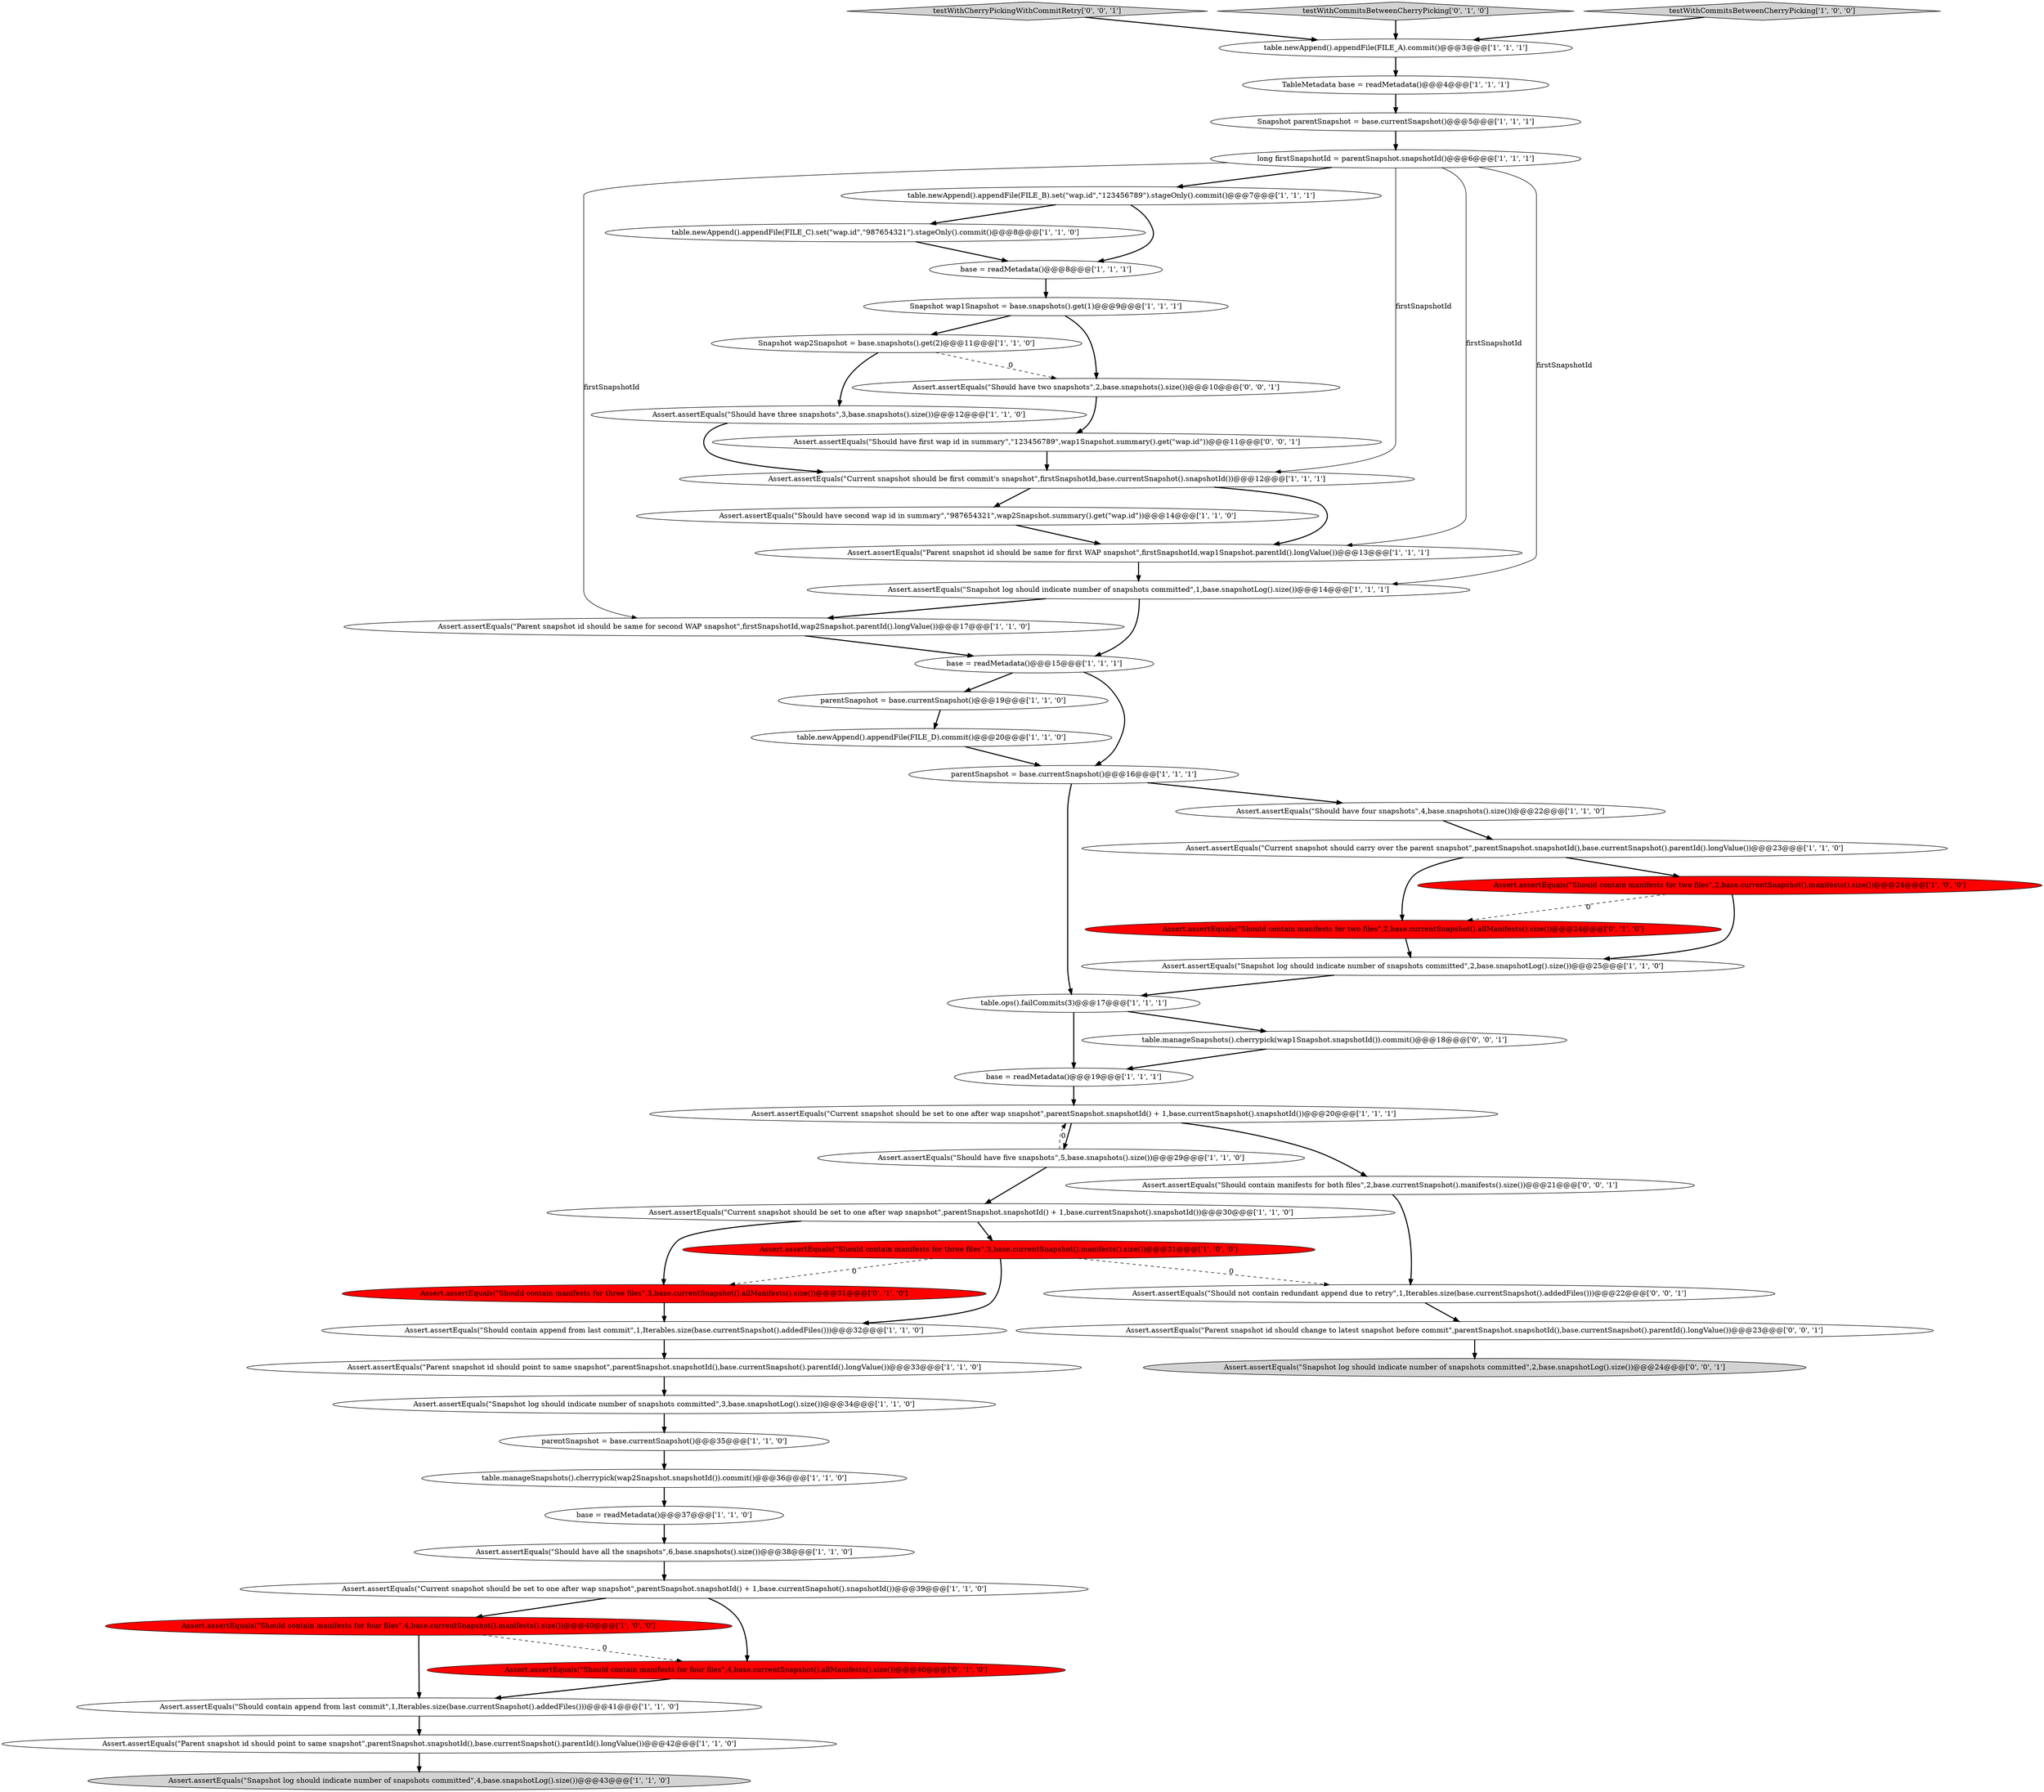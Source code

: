 digraph {
6 [style = filled, label = "Snapshot wap2Snapshot = base.snapshots().get(2)@@@11@@@['1', '1', '0']", fillcolor = white, shape = ellipse image = "AAA0AAABBB1BBB"];
34 [style = filled, label = "parentSnapshot = base.currentSnapshot()@@@19@@@['1', '1', '0']", fillcolor = white, shape = ellipse image = "AAA0AAABBB1BBB"];
0 [style = filled, label = "Snapshot parentSnapshot = base.currentSnapshot()@@@5@@@['1', '1', '1']", fillcolor = white, shape = ellipse image = "AAA0AAABBB1BBB"];
30 [style = filled, label = "Assert.assertEquals(\"Current snapshot should be set to one after wap snapshot\",parentSnapshot.snapshotId() + 1,base.currentSnapshot().snapshotId())@@@39@@@['1', '1', '0']", fillcolor = white, shape = ellipse image = "AAA0AAABBB1BBB"];
5 [style = filled, label = "Assert.assertEquals(\"Should have five snapshots\",5,base.snapshots().size())@@@29@@@['1', '1', '0']", fillcolor = white, shape = ellipse image = "AAA0AAABBB1BBB"];
8 [style = filled, label = "base = readMetadata()@@@15@@@['1', '1', '1']", fillcolor = white, shape = ellipse image = "AAA0AAABBB1BBB"];
15 [style = filled, label = "Assert.assertEquals(\"Should have second wap id in summary\",\"987654321\",wap2Snapshot.summary().get(\"wap.id\"))@@@14@@@['1', '1', '0']", fillcolor = white, shape = ellipse image = "AAA0AAABBB1BBB"];
11 [style = filled, label = "Snapshot wap1Snapshot = base.snapshots().get(1)@@@9@@@['1', '1', '1']", fillcolor = white, shape = ellipse image = "AAA0AAABBB1BBB"];
1 [style = filled, label = "Assert.assertEquals(\"Current snapshot should carry over the parent snapshot\",parentSnapshot.snapshotId(),base.currentSnapshot().parentId().longValue())@@@23@@@['1', '1', '0']", fillcolor = white, shape = ellipse image = "AAA0AAABBB1BBB"];
19 [style = filled, label = "TableMetadata base = readMetadata()@@@4@@@['1', '1', '1']", fillcolor = white, shape = ellipse image = "AAA0AAABBB1BBB"];
22 [style = filled, label = "table.ops().failCommits(3)@@@17@@@['1', '1', '1']", fillcolor = white, shape = ellipse image = "AAA0AAABBB1BBB"];
52 [style = filled, label = "testWithCherryPickingWithCommitRetry['0', '0', '1']", fillcolor = lightgray, shape = diamond image = "AAA0AAABBB3BBB"];
4 [style = filled, label = "base = readMetadata()@@@19@@@['1', '1', '1']", fillcolor = white, shape = ellipse image = "AAA0AAABBB1BBB"];
46 [style = filled, label = "Assert.assertEquals(\"Parent snapshot id should change to latest snapshot before commit\",parentSnapshot.snapshotId(),base.currentSnapshot().parentId().longValue())@@@23@@@['0', '0', '1']", fillcolor = white, shape = ellipse image = "AAA0AAABBB3BBB"];
44 [style = filled, label = "testWithCommitsBetweenCherryPicking['0', '1', '0']", fillcolor = lightgray, shape = diamond image = "AAA0AAABBB2BBB"];
20 [style = filled, label = "Assert.assertEquals(\"Should contain append from last commit\",1,Iterables.size(base.currentSnapshot().addedFiles()))@@@32@@@['1', '1', '0']", fillcolor = white, shape = ellipse image = "AAA0AAABBB1BBB"];
31 [style = filled, label = "Assert.assertEquals(\"Snapshot log should indicate number of snapshots committed\",3,base.snapshotLog().size())@@@34@@@['1', '1', '0']", fillcolor = white, shape = ellipse image = "AAA0AAABBB1BBB"];
29 [style = filled, label = "Assert.assertEquals(\"Should have four snapshots\",4,base.snapshots().size())@@@22@@@['1', '1', '0']", fillcolor = white, shape = ellipse image = "AAA0AAABBB1BBB"];
42 [style = filled, label = "Assert.assertEquals(\"Should contain manifests for three files\",3,base.currentSnapshot().allManifests().size())@@@31@@@['0', '1', '0']", fillcolor = red, shape = ellipse image = "AAA1AAABBB2BBB"];
36 [style = filled, label = "Assert.assertEquals(\"Should have three snapshots\",3,base.snapshots().size())@@@12@@@['1', '1', '0']", fillcolor = white, shape = ellipse image = "AAA0AAABBB1BBB"];
38 [style = filled, label = "table.newAppend().appendFile(FILE_D).commit()@@@20@@@['1', '1', '0']", fillcolor = white, shape = ellipse image = "AAA0AAABBB1BBB"];
7 [style = filled, label = "Assert.assertEquals(\"Should contain manifests for two files\",2,base.currentSnapshot().manifests().size())@@@24@@@['1', '0', '0']", fillcolor = red, shape = ellipse image = "AAA1AAABBB1BBB"];
23 [style = filled, label = "table.manageSnapshots().cherrypick(wap2Snapshot.snapshotId()).commit()@@@36@@@['1', '1', '0']", fillcolor = white, shape = ellipse image = "AAA0AAABBB1BBB"];
47 [style = filled, label = "Assert.assertEquals(\"Should have first wap id in summary\",\"123456789\",wap1Snapshot.summary().get(\"wap.id\"))@@@11@@@['0', '0', '1']", fillcolor = white, shape = ellipse image = "AAA0AAABBB3BBB"];
48 [style = filled, label = "Assert.assertEquals(\"Should contain manifests for both files\",2,base.currentSnapshot().manifests().size())@@@21@@@['0', '0', '1']", fillcolor = white, shape = ellipse image = "AAA0AAABBB3BBB"];
51 [style = filled, label = "table.manageSnapshots().cherrypick(wap1Snapshot.snapshotId()).commit()@@@18@@@['0', '0', '1']", fillcolor = white, shape = ellipse image = "AAA0AAABBB3BBB"];
3 [style = filled, label = "Assert.assertEquals(\"Parent snapshot id should point to same snapshot\",parentSnapshot.snapshotId(),base.currentSnapshot().parentId().longValue())@@@33@@@['1', '1', '0']", fillcolor = white, shape = ellipse image = "AAA0AAABBB1BBB"];
35 [style = filled, label = "parentSnapshot = base.currentSnapshot()@@@16@@@['1', '1', '1']", fillcolor = white, shape = ellipse image = "AAA0AAABBB1BBB"];
16 [style = filled, label = "Assert.assertEquals(\"Parent snapshot id should be same for second WAP snapshot\",firstSnapshotId,wap2Snapshot.parentId().longValue())@@@17@@@['1', '1', '0']", fillcolor = white, shape = ellipse image = "AAA0AAABBB1BBB"];
28 [style = filled, label = "Assert.assertEquals(\"Current snapshot should be set to one after wap snapshot\",parentSnapshot.snapshotId() + 1,base.currentSnapshot().snapshotId())@@@30@@@['1', '1', '0']", fillcolor = white, shape = ellipse image = "AAA0AAABBB1BBB"];
24 [style = filled, label = "Assert.assertEquals(\"Should contain manifests for four files\",4,base.currentSnapshot().manifests().size())@@@40@@@['1', '0', '0']", fillcolor = red, shape = ellipse image = "AAA1AAABBB1BBB"];
39 [style = filled, label = "Assert.assertEquals(\"Snapshot log should indicate number of snapshots committed\",2,base.snapshotLog().size())@@@25@@@['1', '1', '0']", fillcolor = white, shape = ellipse image = "AAA0AAABBB1BBB"];
33 [style = filled, label = "Assert.assertEquals(\"Current snapshot should be set to one after wap snapshot\",parentSnapshot.snapshotId() + 1,base.currentSnapshot().snapshotId())@@@20@@@['1', '1', '1']", fillcolor = white, shape = ellipse image = "AAA0AAABBB1BBB"];
12 [style = filled, label = "Assert.assertEquals(\"Should contain manifests for three files\",3,base.currentSnapshot().manifests().size())@@@31@@@['1', '0', '0']", fillcolor = red, shape = ellipse image = "AAA1AAABBB1BBB"];
37 [style = filled, label = "Assert.assertEquals(\"Parent snapshot id should be same for first WAP snapshot\",firstSnapshotId,wap1Snapshot.parentId().longValue())@@@13@@@['1', '1', '1']", fillcolor = white, shape = ellipse image = "AAA0AAABBB1BBB"];
26 [style = filled, label = "testWithCommitsBetweenCherryPicking['1', '0', '0']", fillcolor = lightgray, shape = diamond image = "AAA0AAABBB1BBB"];
41 [style = filled, label = "Assert.assertEquals(\"Parent snapshot id should point to same snapshot\",parentSnapshot.snapshotId(),base.currentSnapshot().parentId().longValue())@@@42@@@['1', '1', '0']", fillcolor = white, shape = ellipse image = "AAA0AAABBB1BBB"];
50 [style = filled, label = "Assert.assertEquals(\"Should not contain redundant append due to retry\",1,Iterables.size(base.currentSnapshot().addedFiles()))@@@22@@@['0', '0', '1']", fillcolor = white, shape = ellipse image = "AAA0AAABBB3BBB"];
40 [style = filled, label = "Assert.assertEquals(\"Snapshot log should indicate number of snapshots committed\",1,base.snapshotLog().size())@@@14@@@['1', '1', '1']", fillcolor = white, shape = ellipse image = "AAA0AAABBB1BBB"];
13 [style = filled, label = "Assert.assertEquals(\"Should contain append from last commit\",1,Iterables.size(base.currentSnapshot().addedFiles()))@@@41@@@['1', '1', '0']", fillcolor = white, shape = ellipse image = "AAA0AAABBB1BBB"];
14 [style = filled, label = "base = readMetadata()@@@8@@@['1', '1', '1']", fillcolor = white, shape = ellipse image = "AAA0AAABBB1BBB"];
10 [style = filled, label = "parentSnapshot = base.currentSnapshot()@@@35@@@['1', '1', '0']", fillcolor = white, shape = ellipse image = "AAA0AAABBB1BBB"];
45 [style = filled, label = "Assert.assertEquals(\"Should contain manifests for two files\",2,base.currentSnapshot().allManifests().size())@@@24@@@['0', '1', '0']", fillcolor = red, shape = ellipse image = "AAA1AAABBB2BBB"];
27 [style = filled, label = "table.newAppend().appendFile(FILE_A).commit()@@@3@@@['1', '1', '1']", fillcolor = white, shape = ellipse image = "AAA0AAABBB1BBB"];
25 [style = filled, label = "base = readMetadata()@@@37@@@['1', '1', '0']", fillcolor = white, shape = ellipse image = "AAA0AAABBB1BBB"];
2 [style = filled, label = "table.newAppend().appendFile(FILE_C).set(\"wap.id\",\"987654321\").stageOnly().commit()@@@8@@@['1', '1', '0']", fillcolor = white, shape = ellipse image = "AAA0AAABBB1BBB"];
43 [style = filled, label = "Assert.assertEquals(\"Should contain manifests for four files\",4,base.currentSnapshot().allManifests().size())@@@40@@@['0', '1', '0']", fillcolor = red, shape = ellipse image = "AAA1AAABBB2BBB"];
53 [style = filled, label = "Assert.assertEquals(\"Snapshot log should indicate number of snapshots committed\",2,base.snapshotLog().size())@@@24@@@['0', '0', '1']", fillcolor = lightgray, shape = ellipse image = "AAA0AAABBB3BBB"];
9 [style = filled, label = "Assert.assertEquals(\"Snapshot log should indicate number of snapshots committed\",4,base.snapshotLog().size())@@@43@@@['1', '1', '0']", fillcolor = lightgray, shape = ellipse image = "AAA0AAABBB1BBB"];
32 [style = filled, label = "long firstSnapshotId = parentSnapshot.snapshotId()@@@6@@@['1', '1', '1']", fillcolor = white, shape = ellipse image = "AAA0AAABBB1BBB"];
18 [style = filled, label = "Assert.assertEquals(\"Should have all the snapshots\",6,base.snapshots().size())@@@38@@@['1', '1', '0']", fillcolor = white, shape = ellipse image = "AAA0AAABBB1BBB"];
49 [style = filled, label = "Assert.assertEquals(\"Should have two snapshots\",2,base.snapshots().size())@@@10@@@['0', '0', '1']", fillcolor = white, shape = ellipse image = "AAA0AAABBB3BBB"];
21 [style = filled, label = "Assert.assertEquals(\"Current snapshot should be first commit's snapshot\",firstSnapshotId,base.currentSnapshot().snapshotId())@@@12@@@['1', '1', '1']", fillcolor = white, shape = ellipse image = "AAA0AAABBB1BBB"];
17 [style = filled, label = "table.newAppend().appendFile(FILE_B).set(\"wap.id\",\"123456789\").stageOnly().commit()@@@7@@@['1', '1', '1']", fillcolor = white, shape = ellipse image = "AAA0AAABBB1BBB"];
32->40 [style = solid, label="firstSnapshotId"];
8->34 [style = bold, label=""];
23->25 [style = bold, label=""];
30->24 [style = bold, label=""];
35->29 [style = bold, label=""];
51->4 [style = bold, label=""];
16->8 [style = bold, label=""];
52->27 [style = bold, label=""];
30->43 [style = bold, label=""];
3->31 [style = bold, label=""];
50->46 [style = bold, label=""];
35->22 [style = bold, label=""];
21->15 [style = bold, label=""];
11->6 [style = bold, label=""];
42->20 [style = bold, label=""];
46->53 [style = bold, label=""];
25->18 [style = bold, label=""];
12->20 [style = bold, label=""];
18->30 [style = bold, label=""];
48->50 [style = bold, label=""];
32->16 [style = solid, label="firstSnapshotId"];
41->9 [style = bold, label=""];
32->21 [style = solid, label="firstSnapshotId"];
20->3 [style = bold, label=""];
33->5 [style = bold, label=""];
28->12 [style = bold, label=""];
4->33 [style = bold, label=""];
5->28 [style = bold, label=""];
1->7 [style = bold, label=""];
6->36 [style = bold, label=""];
8->35 [style = bold, label=""];
19->0 [style = bold, label=""];
22->4 [style = bold, label=""];
39->22 [style = bold, label=""];
49->47 [style = bold, label=""];
13->41 [style = bold, label=""];
43->13 [style = bold, label=""];
36->21 [style = bold, label=""];
6->49 [style = dashed, label="0"];
26->27 [style = bold, label=""];
22->51 [style = bold, label=""];
21->37 [style = bold, label=""];
32->37 [style = solid, label="firstSnapshotId"];
12->42 [style = dashed, label="0"];
40->16 [style = bold, label=""];
17->2 [style = bold, label=""];
24->43 [style = dashed, label="0"];
7->39 [style = bold, label=""];
31->10 [style = bold, label=""];
10->23 [style = bold, label=""];
17->14 [style = bold, label=""];
7->45 [style = dashed, label="0"];
2->14 [style = bold, label=""];
33->48 [style = bold, label=""];
5->33 [style = dashed, label="0"];
27->19 [style = bold, label=""];
47->21 [style = bold, label=""];
34->38 [style = bold, label=""];
29->1 [style = bold, label=""];
0->32 [style = bold, label=""];
28->42 [style = bold, label=""];
38->35 [style = bold, label=""];
44->27 [style = bold, label=""];
12->50 [style = dashed, label="0"];
15->37 [style = bold, label=""];
14->11 [style = bold, label=""];
1->45 [style = bold, label=""];
32->17 [style = bold, label=""];
11->49 [style = bold, label=""];
37->40 [style = bold, label=""];
45->39 [style = bold, label=""];
40->8 [style = bold, label=""];
24->13 [style = bold, label=""];
}
